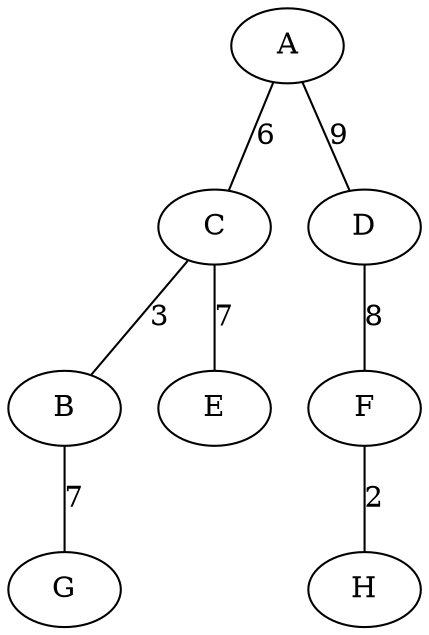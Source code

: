 graph A {
A
	A -- C[label=6];
	A -- D[label=9];
B
	B -- G[label=7];
C
	C -- B[label=3];
	C -- E[label=7];
D
	D -- F[label=8];
E
F
	F -- H[label=2];
G
H
}